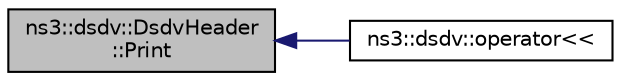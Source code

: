 digraph "ns3::dsdv::DsdvHeader::Print"
{
  edge [fontname="Helvetica",fontsize="10",labelfontname="Helvetica",labelfontsize="10"];
  node [fontname="Helvetica",fontsize="10",shape=record];
  rankdir="LR";
  Node1 [label="ns3::dsdv::DsdvHeader\l::Print",height=0.2,width=0.4,color="black", fillcolor="grey75", style="filled", fontcolor="black"];
  Node1 -> Node2 [dir="back",color="midnightblue",fontsize="10",style="solid"];
  Node2 [label="ns3::dsdv::operator\<\<",height=0.2,width=0.4,color="black", fillcolor="white", style="filled",URL="$dd/d31/namespacens3_1_1dsdv.html#a24401288747c111b6394d728b020efe7"];
}
